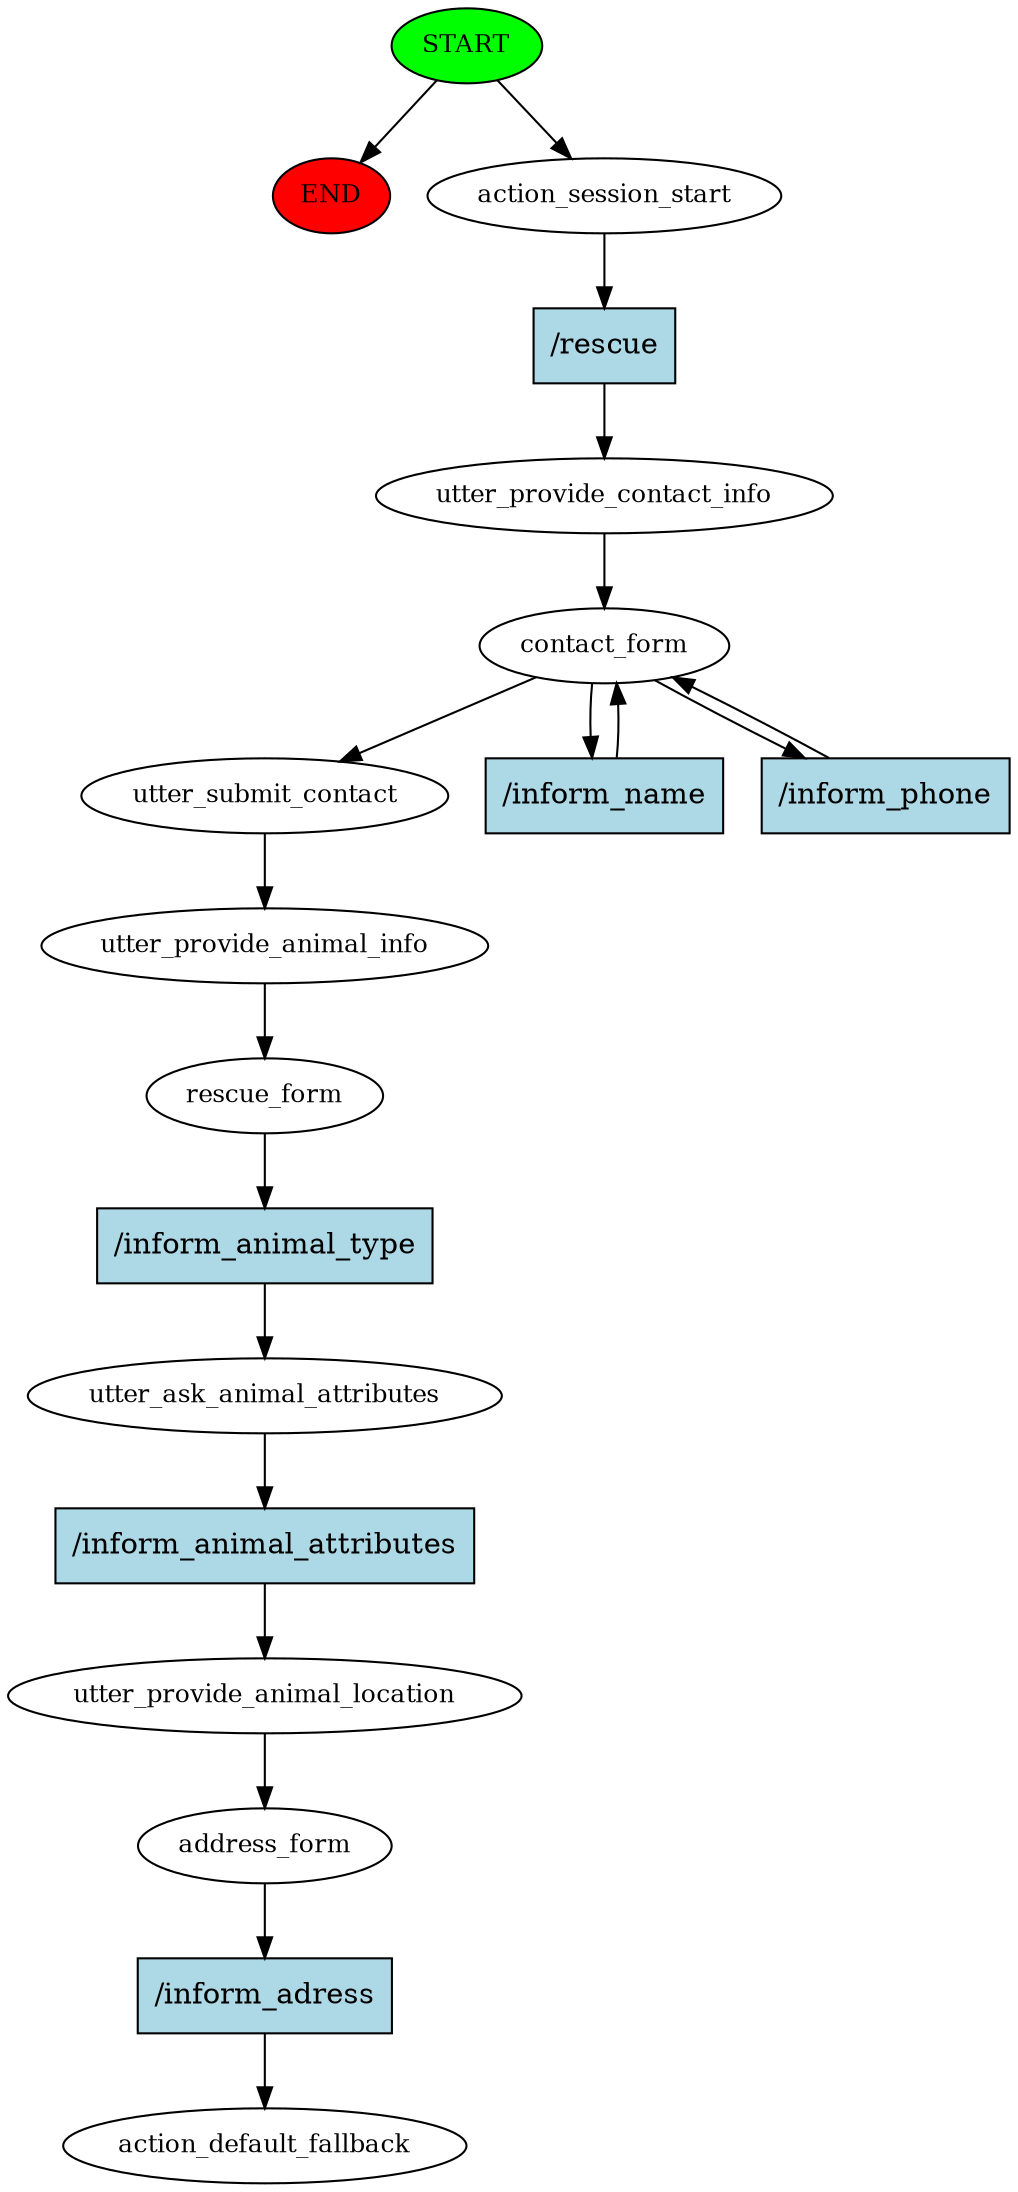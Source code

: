 digraph  {
0 [class="start active", fillcolor=green, fontsize=12, label=START, style=filled];
"-1" [class=end, fillcolor=red, fontsize=12, label=END, style=filled];
1 [class=active, fontsize=12, label=action_session_start];
2 [class=active, fontsize=12, label=utter_provide_contact_info];
3 [class=active, fontsize=12, label=contact_form];
6 [class=active, fontsize=12, label=utter_submit_contact];
7 [class=active, fontsize=12, label=utter_provide_animal_info];
8 [class=active, fontsize=12, label=rescue_form];
9 [class=active, fontsize=12, label=utter_ask_animal_attributes];
10 [class=active, fontsize=12, label=utter_provide_animal_location];
11 [class=active, fontsize=12, label=address_form];
12 [class="dashed active", fontsize=12, label=action_default_fallback];
13 [class="intent active", fillcolor=lightblue, label="/rescue", shape=rect, style=filled];
14 [class="intent active", fillcolor=lightblue, label="/inform_name", shape=rect, style=filled];
15 [class="intent active", fillcolor=lightblue, label="/inform_phone", shape=rect, style=filled];
16 [class="intent active", fillcolor=lightblue, label="/inform_animal_type", shape=rect, style=filled];
17 [class="intent active", fillcolor=lightblue, label="/inform_animal_attributes", shape=rect, style=filled];
18 [class="intent active", fillcolor=lightblue, label="/inform_adress", shape=rect, style=filled];
0 -> "-1"  [class="", key=NONE, label=""];
0 -> 1  [class=active, key=NONE, label=""];
1 -> 13  [class=active, key=0];
2 -> 3  [class=active, key=NONE, label=""];
3 -> 6  [class=active, key=NONE, label=""];
3 -> 14  [class=active, key=0];
3 -> 15  [class=active, key=0];
6 -> 7  [class=active, key=NONE, label=""];
7 -> 8  [class=active, key=NONE, label=""];
8 -> 16  [class=active, key=0];
9 -> 17  [class=active, key=0];
10 -> 11  [class=active, key=NONE, label=""];
11 -> 18  [class=active, key=0];
13 -> 2  [class=active, key=0];
14 -> 3  [class=active, key=0];
15 -> 3  [class=active, key=0];
16 -> 9  [class=active, key=0];
17 -> 10  [class=active, key=0];
18 -> 12  [class=active, key=0];
}
